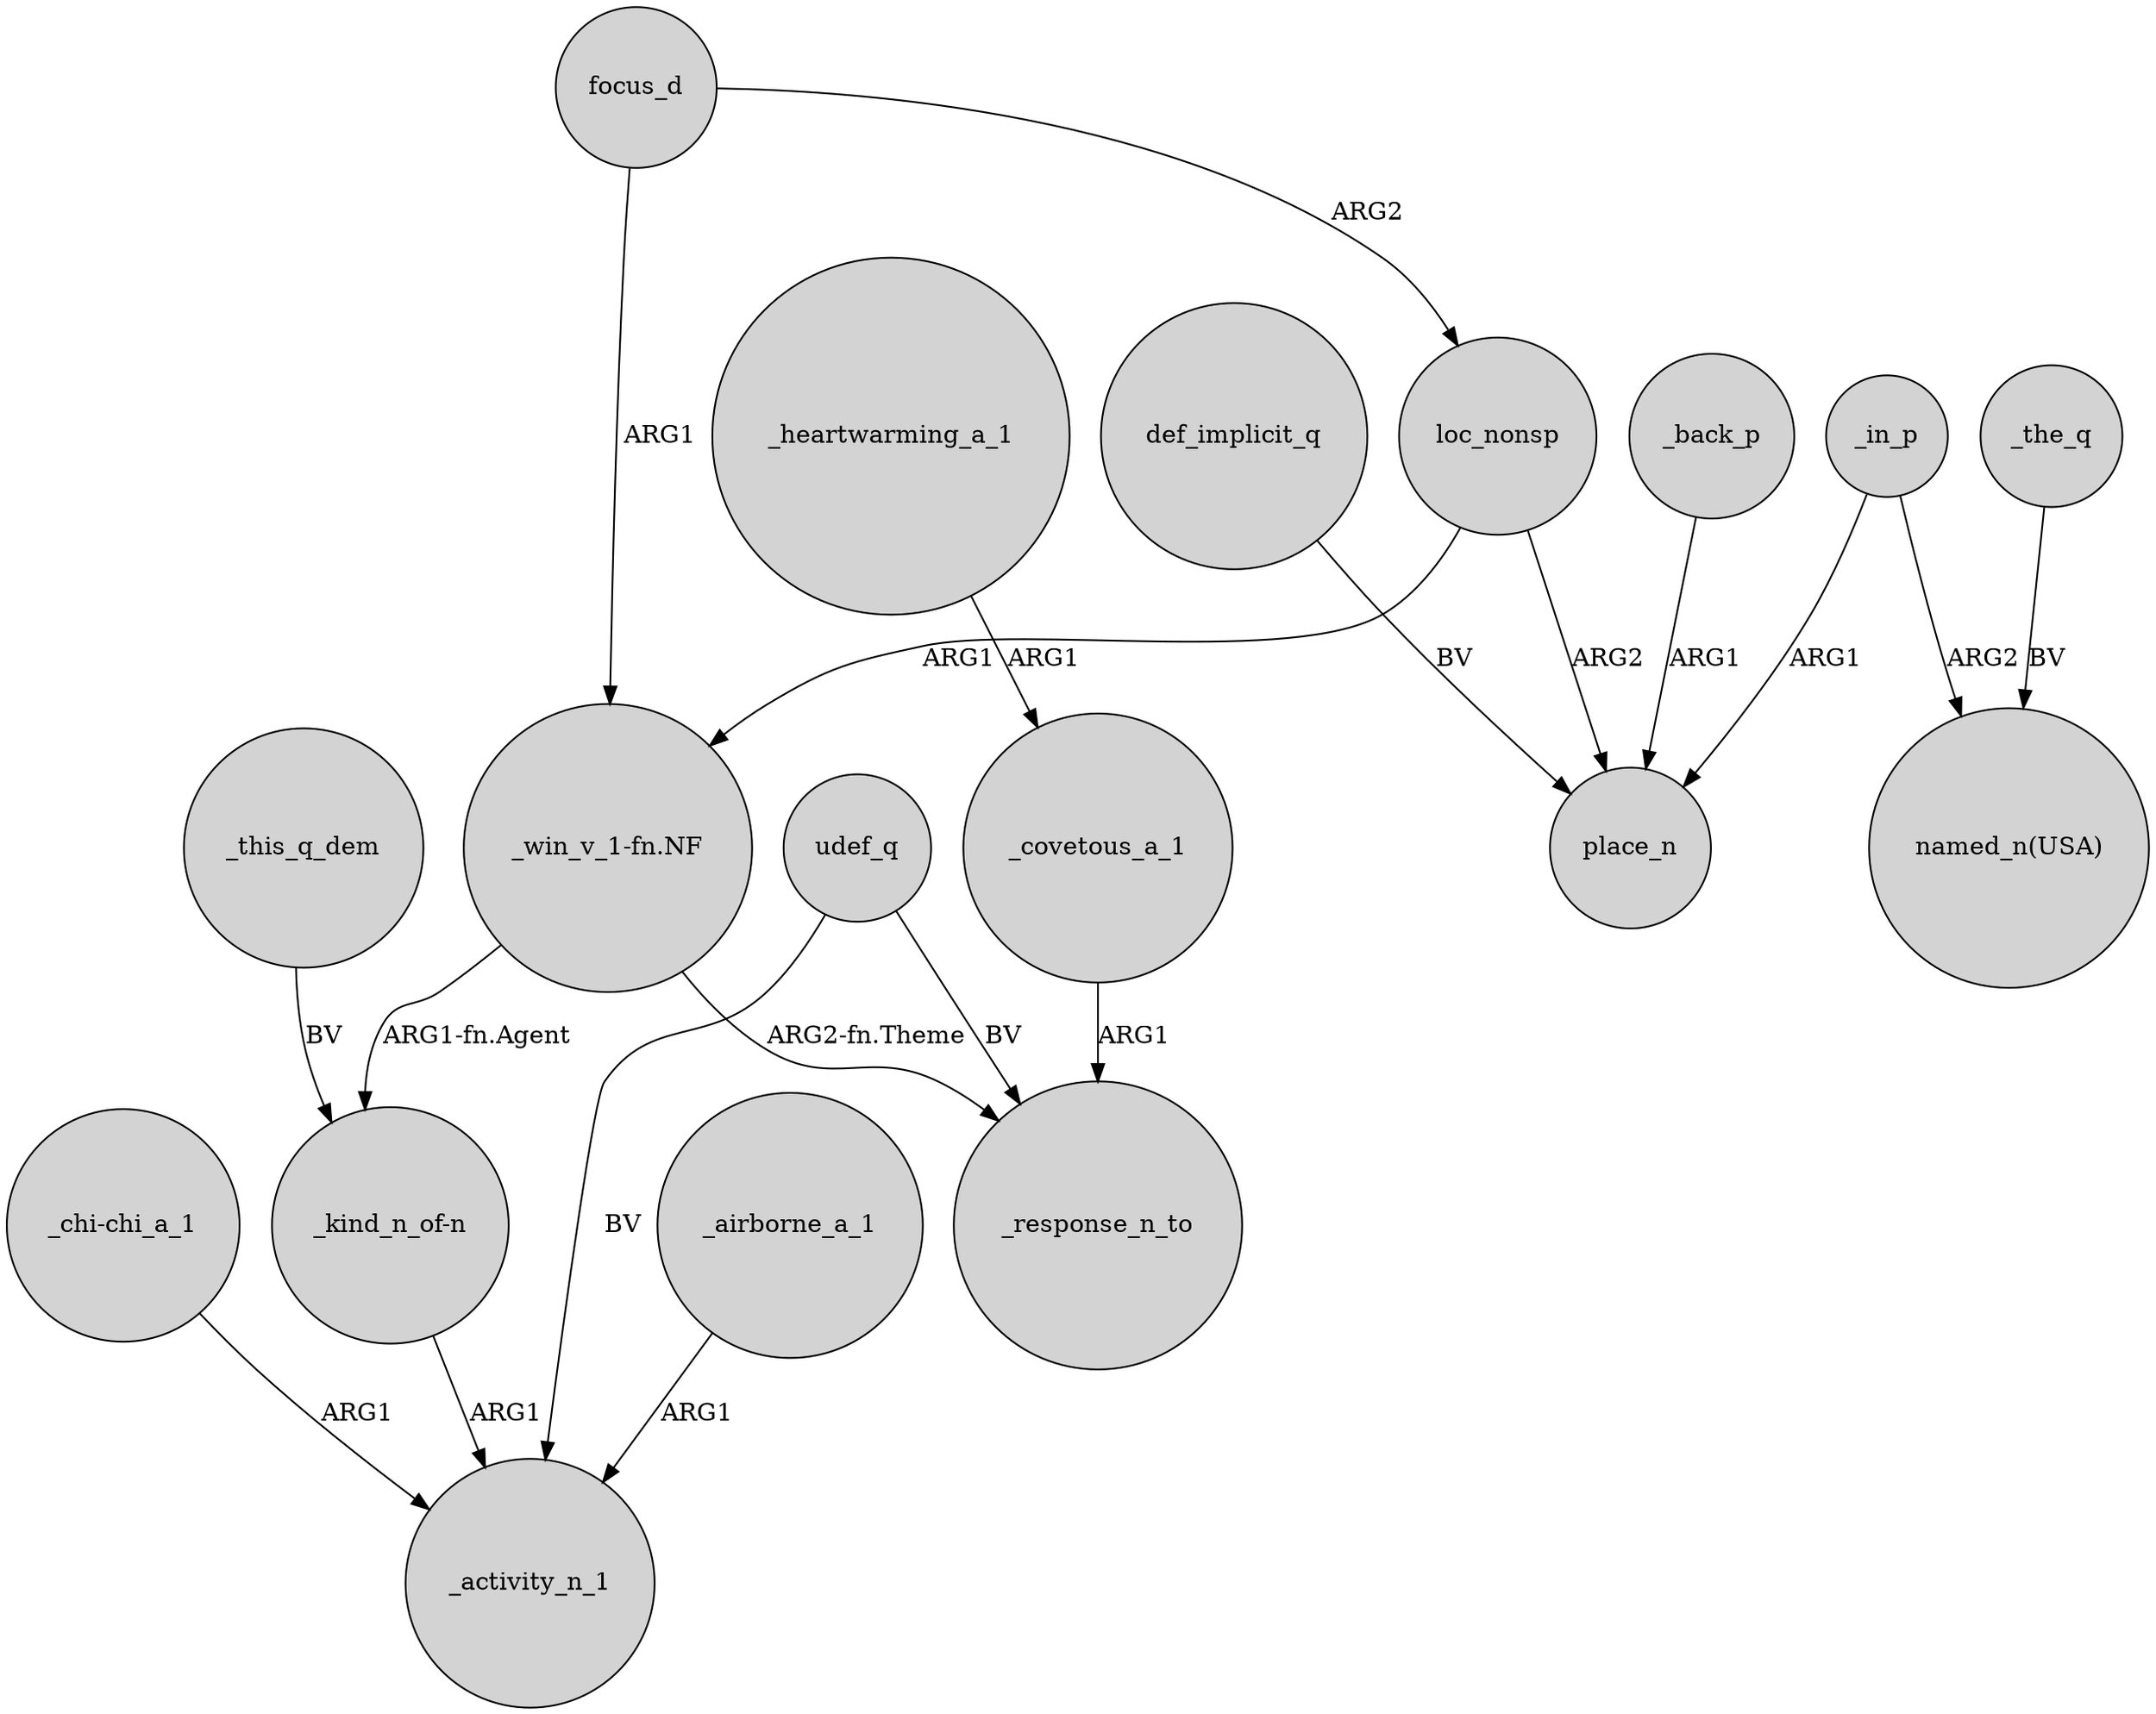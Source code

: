 digraph {
	node [shape=circle style=filled]
	focus_d -> loc_nonsp [label=ARG2]
	"_chi-chi_a_1" -> _activity_n_1 [label=ARG1]
	udef_q -> _activity_n_1 [label=BV]
	_this_q_dem -> "_kind_n_of-n" [label=BV]
	_airborne_a_1 -> _activity_n_1 [label=ARG1]
	_in_p -> "named_n(USA)" [label=ARG2]
	"_win_v_1-fn.NF" -> _response_n_to [label="ARG2-fn.Theme"]
	def_implicit_q -> place_n [label=BV]
	_the_q -> "named_n(USA)" [label=BV]
	focus_d -> "_win_v_1-fn.NF" [label=ARG1]
	_in_p -> place_n [label=ARG1]
	_covetous_a_1 -> _response_n_to [label=ARG1]
	"_kind_n_of-n" -> _activity_n_1 [label=ARG1]
	loc_nonsp -> place_n [label=ARG2]
	_back_p -> place_n [label=ARG1]
	_heartwarming_a_1 -> _covetous_a_1 [label=ARG1]
	"_win_v_1-fn.NF" -> "_kind_n_of-n" [label="ARG1-fn.Agent"]
	loc_nonsp -> "_win_v_1-fn.NF" [label=ARG1]
	udef_q -> _response_n_to [label=BV]
}
